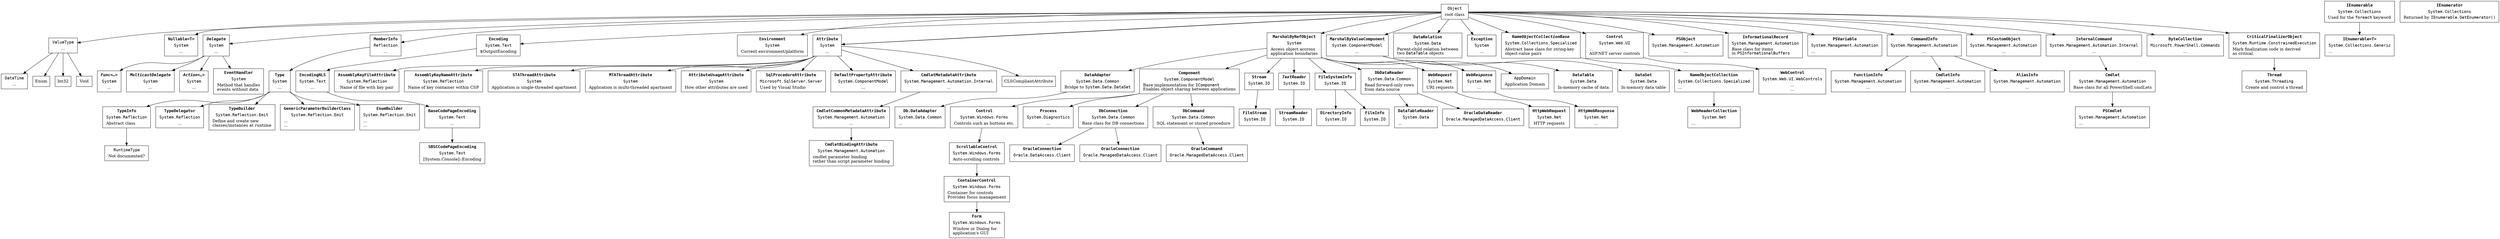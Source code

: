 digraph hierarchy {

    node [ shape=box ]
   
    System_Object[ label=< <table border="0"><tr><td align="text"><font face="Courier">Object</font></td></tr><tr><td align="text">root class<br align="left"/></td></tr></table> > ];


    System_ValueType [ label=< <table border="0"><tr><td align="text"><font face="Courier">ValueType</font></td></tr><tr><td>…</td></tr></table> > ];

    System_Object -> System_ValueType;

    System_Nullable [ label=< <table border="0"> // {
       <tr><td align="text"><font face="Courier"><b>Nullable&lt;T&gt;</b></font></td></tr>
       <tr><td><font face="Courier">System</font></td></tr>
       <tr><td align="text">…</td></tr></table> > ];

    System_Object -> System_Nullable // }

    System_Delegate [ label=< <table border="0"> // {
       <tr><td align="text"><font face="Courier"><b><i>Delegate</i></b></font></td></tr>
       <tr><td><font face="Courier">System</font></td></tr>
       <tr><td align="text">…</td></tr></table> > ];

    System_Object -> System_Delegate // }

    System_Reflection_Memberinfo [ label=< <table border="0"> // {
       <tr><td align="text"><font face="Courier"><b>MemberInfo</b></font></td></tr>
       <tr><td align="text"><font face="Courier">Reflection</font></td></tr>
       <tr><td>…</td></tr></table> > ];

    System_Object -> System_Reflection_Memberinfo; // }

    System_Text_Encoding [ label=< <table border="0"> // {
       <tr><td align="text"><font face="Courier"><b>Encoding</b></font></td></tr>
       <tr><td align="text"><font face="Courier">System.Text</font></td></tr>
       <tr><td align="text">$OutputEncoding<br align="left"/></td></tr></table> > ];

    System_Object -> System_Text_Encoding // }

    System_Environment [ label=< <table border="0"> // {
       <tr><td align="text"><font face="Courier"><b>Environment</b></font></td></tr>
       <tr><td align="text"><font face="Courier">System</font></td></tr>
       <tr><td>Current environment/platform</td></tr></table> > ];

    System_Object -> System_Environment; // }

    System_Attribute [ label=< <table border="0"> // {
       <tr><td align="text"><font face="Courier"><b>Attribute</b></font></td></tr>
       <tr><td align="text"><font face="Courier">System</font></td></tr>
       <tr><td>…</td></tr></table> > ];


    System_Object -> System_Attribute; // }

    System_Reflection_AssemblyKeyFileAttribute [ label=< <table border="0"> // {
       <tr><td align="text"><font face="Courier"><b>AssemblyKeyFileAttribute</b></font></td></tr>
       <tr><td align="text"><font face="Courier">System.Reflection</font></td></tr>
       <tr><td align="text">Name of file with key pair</td></tr></table> > ];

    System_Attribute -> System_Reflection_AssemblyKeyFileAttribute // }

    System_Reflection_AssemblyKeyNameAttribute [ label=< <table border="0"> // {
       <tr><td align="text"><font face="Courier"><b>AssemblyKeyNameAttribute</b></font></td></tr>
       <tr><td align="text"><font face="Courier">System.Reflection</font></td></tr>
       <tr><td align="text">Name of key container within CSP</td></tr></table> > ];

    System_Attribute -> System_Reflection_AssemblyKeyNameAttribute // }

    System_STAThreadAttribute [ label=< <table border="0"> // {
       <tr><td align="text"><font face="Courier"><b>STAThreadAttribute</b></font></td></tr>
       <tr><td align="text"><font face="Courier">System</font></td></tr>
       <tr><td align="text">Application is single-threaded apartment<br align="left"/></td></tr></table> > ];


    System_Attribute -> System_STAThreadAttribute; // }

    System_MTAThreadAttribute [ label=< <table border="0"> // {
       <tr><td align="text"><font face="Courier"><b>MTAThreadAttribute</b></font></td></tr>
       <tr><td align="text"><font face="Courier">System</font></td></tr>
       <tr><td align="text">Application is multi-threaded apartment<br align="left"/></td></tr></table> > ];

    System_Attribute -> System_MTAThreadAttribute; // }

    System_AttributeUsageAttribute [ label=< <table border="0"> // {
       <tr><td align="text"><font face="Courier"><b>AttributeUsageAttribute</b></font></td></tr>
       <tr><td align="text"><font face="Courier">System</font></td></tr>
       <tr><td>How other attributes are used</td></tr></table> > ];

    System_Attribute -> System_AttributeUsageAttribute // }

    System_MarshalByRefObject [ label=< <table border="0"> // {
       <tr><td align="text"><font face="Courier"><b>MarshalByRefObject</b></font></td></tr>
       <tr><td align="text"><font face="Courier">System</font></td></tr>
       <tr><td align="text">Access object accross<br align="left"/>application boundaries<br align="left"/></td></tr></table> > ];

    System_Object -> System_MarshalByRefObject; // }

    System_ComponentModel_MarshalByValueComponent [ label=< <table border="0"> // {
       <tr><td align="text"><font face="Courier"><b>MarshalByValueComponent</b></font></td></tr>
       <tr><td align="text"><font face="Courier">System.ComponentModel</font></td></tr>
       <tr><td>…</td></tr></table> > ];

    System_Object -> System_ComponentModel_MarshalByValueComponent // }

    System_Data_Common_DataAdapter [ label=< <table border="0"> // {
       <tr><td align="text"><font face="Courier"><b>DataAdapter</b></font></td></tr>
       <tr><td align="text"><font face="Courier">System.Data.Common</font></td></tr>
       <tr><td align="text">Bridge to <font face="Courier">System.Data.DataSet</font><br align="left"/></td></tr></table> > ];

    System_MarshalByRefObject -> System_Data_Common_DataAdapter // }

    System_Data_Common_DbDataAdapter [ label=< <table border="0"> // {
       <tr><td align="text"><font face="Courier"><b>Db.DataAdapter</b></font></td></tr>
       <tr><td align="text"><font face="Courier">System.Data.Common</font></td></tr>
       <tr><td align="text">…<br align="left"/></td></tr></table> > ];

    System_Data_Common_DataAdapter -> System_Data_Common_DbDataAdapter // }

    System_Data_DataRelation [ label=< <table border="0"> // {
       <tr><td align="text"><font face="Courier"><b>DataRelation</b></font></td></tr>
       <tr><td align="text"><font face="Courier">System.Data</font></td></tr>
       <tr><td>Parent-child relation between<br align="left"/>two <font face="Courier">DataTable</font> objects<br align="left"/></td></tr></table> > ];

    System_Object -> System_Data_DataRelation // }

    Microsoft_SqlServer_Server_SqlProcedureAttribute [ label=< <table border="0"> // {
       <tr><td align="text"><font face="Courier"><b>SqlProcedureAttribute</b></font></td></tr>
       <tr><td align="text"><font face="Courier">Microsoft.SqlServer.Server</font></td></tr>
       <tr><td align="text">Used by Visual Studio<br align="left"/></td></tr></table> > ];

    System_Attribute -> Microsoft_SqlServer_Server_SqlProcedureAttribute // }

    System_DateTime [ label=< <table border="0"><tr><td align="text"><font face="Courier">DateTime</font></td></tr><tr><td>…</td></tr></table> > ];

    System_Enum [ label = "Enum" ];

    System_Int32 [ label = "Int32" ];

    System_Void [ label = "Void" ];


    System_Exception [ label=< <table border="0"> // {
       <tr><td align="text"><font face="Courier"><b>Exception</b></font></td></tr>
       <tr><td align="text"><font face="Courier">System</font></td></tr>
       <tr><td>…</td></tr></table> > ];

    System_Object -> System_Exception // }


    System_Object -> System_Attribute; // }

    System_Func [ label=< <table border="0">
       <tr><td align="text"><font face="Courier"><b><i>Func&lt;…&gt;</i></b></font></td></tr>
       <tr><td><font face="Courier">System</font></td></tr>
       <tr><td align="text">…</td></tr></table> > ];

    System_Delegate -> System_Func;

    System_MulticastDelegate [ label=< <table border="0">
       <tr><td align="text"><font face="Courier"><b><i>MulticastDelegate</i></b></font></td></tr>
       <tr><td><font face="Courier">System</font></td></tr>
       <tr><td align="text">…</td></tr></table> > ];

    System_Delegate -> System_MulticastDelegate;

    System_Action [ label=< <table border="0">
       <tr><td align="text"><font face="Courier"><b><i>Action&lt;…&gt;</i></b></font></td></tr>
       <tr><td><font face="Courier">System</font></td></tr>
       <tr><td align="text">…</td></tr></table> > ];

    System_Delegate -> System_Action;

    System_EventHandler [ label=< <table border="0"> // {
       <tr><td align="text"><font face="Courier"><b>EventHandler</b></font></td></tr>
       <tr><td><font face="Courier">System</font></td></tr>
       <tr><td align="text">Method that handles<br align="left"/>events without data<br align="left"/></td></tr></table> > ];

    System_Delegate -> System_EventHandler // }

    System_Collections_IEnumerable [ label=< <table border="0"> // {
       <tr><td align="text"><font face="Courier"><b>IEnumerable</b></font></td></tr>
       <tr><td><font face="Courier">System.Collections</font></td></tr>
       <tr><td align="text">Used for the <font face="Courier">foreach</font> keyword<br align="left"/></td></tr></table> > ];
    // }

    System_Collections_IEnumerator [ label=< <table border="0">
       <tr><td align="text"><font face="Courier"><b>IEnumerator</b></font></td></tr>
       <tr><td><font face="Courier">System.Collections</font></td></tr>
       <tr><td align="text">Returned by <font face="Courier">IEnumerable.GetEnumerator()</font><br align="left"/></td></tr></table> > ];

    System_Collections_Generic_IEnumerable [ label=< <table border="0"> // {
       <tr><td align="text"><font face="Courier"><b>IEnumerable&lt;T&gt;</b></font></td></tr>
       <tr><td><font face="Courier">System.Collections.Generic</font></td></tr>
       <tr><td align="text">…<br align="left"/></td></tr></table> > ];

    System_Collections_IEnumerable -> System_Collections_Generic_IEnumerable // }

    System_Collections_Specialized_NameObjectCollectionBase [ label=< <table border="0"> // {
       <tr><td align="text"><font face="Courier"><b><i>NameObjectCollectionBase</i></b></font></td></tr>
       <tr><td><font face="Courier">System.Collections.Specialized</font></td></tr>
       <tr><td align="text">Abstract base class for string-key<br align="left"/>object-value pairs<br align="left"/></td></tr></table> > ];

    System_Object -> System_Collections_Specialized_NameObjectCollectionBase // }

    System_Collections_Specialized_NameObjectCollection [ label=< <table border="0"> // {
       <tr><td align="text"><font face="Courier"><b>NameObjectCollection</b></font></td></tr>
       <tr><td><font face="Courier">System.Collections.Specialized</font></td></tr>
       <tr><td align="text">…<br align="left"/></td></tr> </table> > ]

    System_Collections_Specialized_NameObjectCollectionBase -> System_Collections_Specialized_NameObjectCollection // }

    System_Net_WebHeaderCollection [ label=< <table border="0"> // {
       <tr><td align="text"><font face="Courier"><b>WebHeaderCollection</b></font></td></tr>
       <tr><td><font face="Courier">System.Net</font></td></tr>
       <tr><td align="text">…<br align="left"/></td></tr> </table> > ]

   System_Collections_Specialized_NameObjectCollection -> System_Net_WebHeaderCollection // }

    System_Reflection_TypeInfo [ label=< <table border="0"> // {
       <tr><td align="text"><font face="Courier"><b>TypeInfo</b></font></td></tr>
       <tr><td><font face="Courier">System.Reflection</font></td></tr>
       <tr><td align="text">Abstract class<br align="left"/></td></tr></table> > ];

    System_Type -> System_Reflection_TypeInfo; // }

    System_Reflection_TypeDelegator [ label=< <table border="0">
       <tr><td align="text"><font face="Courier"><b>TypeDelegator</b></font></td></tr>
       <tr><td align="text"><font face="Courier">System.Reflection</font></td></tr>
       <tr><td>…</td></tr></table> > ];

    System_Reflection_Emit_TypeBuilder [ label=< <table border="0">
       <tr><td align="text"><font face="Courier"><b>TypeBuilder</b></font></td></tr>
       <tr><td align="text"><font face="Courier">System.Reflection.Emit</font></td></tr>
       <tr><td align="text">Define and create new<br align="left"/>classes/instances at runtime<br align="left"/></td></tr>
    </table> > ];

    System_Reflection_Emit_GenericTypeParameterBuilderClass [ label=< <table border="0">
       <tr><td align="text"><font face="Courier"><b>GenericParameterBuilderClass</b></font></td></tr>
       <tr><td align="text"><font face="Courier">System.Reflection.Emit</font></td></tr>
       <tr><td align="text">…<br align="left"/>…<br align="left"/></td></tr>
    </table> > ];

    System_Reflection_Emit_EnumBuilder [ label=< <table border="0">
       <tr><td align="text"><font face="Courier"><b>EnumBuilder</b></font></td></tr>
       <tr><td align="text"><font face="Courier">System.Reflection.Emit</font></td></tr>
       <tr><td align="text">…<br align="left"/>…<br align="left"/></td></tr>
    </table> > ];

    System_Type [ label=< <table border="0">
       <tr><td align="text"><font face="Courier"><b>Type</b></font></td></tr>
       <tr><td align="text"><font face="Courier">System</font></td></tr>
       <tr><td>…</td></tr></table> > ];


    System_Text_EncodingNLS [ label=< <table border="0">
       <tr><td align="text"><font face="Courier"><b>EncodingNLS</b></font></td></tr>
       <tr><td align="text"><font face="Courier">System.Text</font></td></tr>
       <tr><td>…</td></tr></table> > ];

    System_Text_Encoding -> System_Text_EncodingNLS

    System_Text_BaseCodePageEncoding [ label=< <table border="0">
       <tr><td align="text"><font face="Courier"><b>BaseCodePageEncoding</b></font></td></tr>
       <tr><td align="text"><font face="Courier">System.Text</font></td></tr>
       <tr><td>…</td></tr></table> > ];

    System_Text_EncodingNLS -> System_Text_BaseCodePageEncoding

    System_Text_SBSCCodePageEncoding [ label=< <table border="0">
       <tr><td align="text"><font face="Courier"><b>SBSCCodePageEncoding</b></font></td></tr>
       <tr><td align="text"><font face="Courier">System.Text</font></td></tr>
       <tr><td align="text">[System.Console]::Encoding</td></tr></table> > ];

    System_Text_BaseCodePageEncoding -> System_Text_SBSCCodePageEncoding

    System_Type -> System_Reflection_TypeDelegator;
    System_Type -> System_Reflection_Emit_TypeBuilder;
    System_Type -> System_Reflection_Emit_GenericTypeParameterBuilderClass;
    System_Type -> System_Reflection_Emit_EnumBuilder;




    System_DefaultPropertyAttribute [ label=< <table border="0">
       <tr><td align="text"><font face="Courier"><b>DefaultPropertyAttribute</b></font></td></tr>
       <tr><td align="text"><font face="Courier">System.ComponentModel</font></td></tr>
       <tr><td>…</td></tr></table> > ];





    System_Data_DataTable [ label=< <table border="0">
       <tr><td align="text"><font face="Courier"><b>DataTable</b></font></td></tr>
       <tr><td align="text"><font face="Courier">System.Data</font></td></tr>
       <tr><td>In-memory cache of data<br align="left"/></td></tr></table> > ];

    System_ComponentModel_MarshalByValueComponent-> System_Data_DataTable;


    System_Web_UI_WebControls_WebControl [ label=< <table border="0">
       <tr><td align="text"><font face="Courier"><b>WebControl</b></font></td></tr>
       <tr><td align="text"><font face="Courier">System.Web.UI.WebControls</font></td></tr>
       <tr><td>…<br align="left"/>…</td></tr></table> > ];

    System_Web_UI_Control -> System_Web_UI_WebControls_WebControl

    System_Windows_Forms_Control [ label=< <table border="0"> // {
       <tr><td align="text"><font face="Courier"><b>Control</b></font></td></tr>
       <tr><td align="text"><font face="Courier">System.Windows.Forms</font></td></tr>
       <tr><td>Controls such as buttons etc.<br align="left"/></td></tr></table> > ];

    System_ComponentModel_Component -> System_Windows_Forms_Control // }

    System_Windows_Forms_ScrollableControl [ label=< <table border="0"> // {
       <tr><td align="text"><font face="Courier"><b>ScrollableControl</b></font></td></tr>
       <tr><td align="text"><font face="Courier">System.Windows.Forms</font></td></tr>
       <tr><td align="text">Auto-scrolling controls<br align="left"/></td></tr></table> > ];

    System_Windows_Forms_Control -> System_Windows_Forms_ScrollableControl // }

    System_Windows_Forms_ContainerControl [ label=< <table border="0"> // {
       <tr><td align="text"><font face="Courier"><b>ContainerControl</b></font></td></tr>
       <tr><td align="text"><font face="Courier">System.Windows.Forms</font></td></tr>
       <tr><td align="text">Container for controls<br align="left"/>Provides focus management<br align="left"/></td></tr></table> > ];

    System_Windows_Forms_ScrollableControl -> System_Windows_Forms_ContainerControl // }

    System_Windows_Forms_Form [ label=< <table border="0"> // {
       <tr><td align="text"><font face="Courier"><b>Form</b></font></td></tr>
       <tr><td align="text"><font face="Courier">System.Windows.Forms</font></td></tr>
       <tr><td align="text">Window or Dialog for<br align="left"/>application's GUI<br align="left"/></td></tr></table> > ];

    System_Windows_Forms_ContainerControl -> System_Windows_Forms_Form // }

    System_Data_DataSet [ label=< <table border="0">
       <tr><td align="text"><font face="Courier"><b>DataSet</b></font></td></tr>
       <tr><td align="text"><font face="Courier">System.Data</font></td></tr>
       <tr><td>In-memory data table</td></tr></table> > ];

    System_ComponentModel_MarshalByValueComponent-> System_Data_DataSet;

    System_Management_Automation_PSObject [ label=< <table border="0"> // {
       <tr><td align="text"><font face="Courier"><b>PSObject</b></font></td></tr>
       <tr><td align="text"><font face="Courier">System.Management.Automation</font></td></tr>
       <tr><td>…</td></tr></table> > ];

    System_Object -> System_Management_Automation_PSObject; // }

    System_Management_Automation_InformationalRecord [ label=< <table border="0"> // {
       <tr><td align="text"><font face="Courier"><b>InformationalRecord</b></font></td></tr>
       <tr><td align="text"><font face="Courier">System.Management.Automation</font></td></tr>
       <tr><td align="text">Base class for items<br align="left"/>in <font face="Courier">PSInformationalBuffers<br align="left"/></font></td></tr></table> > ];

    System_Object -> System_Management_Automation_InformationalRecord; // }

    System_Management_Automation_PSVariable [ label=< <table border="0">
       <tr><td align="text"><font face="Courier"><b>PSVariable</b></font></td></tr>
       <tr><td align="text"><font face="Courier">System.Management.Automation</font></td></tr>
       <tr><td align="text">…<br align="left"/></td></tr></table> > ];

    System_Object -> System_Management_Automation_PSVariable

    System_Management_Automation_CommandInfo [ label=< <table border="0"> // {
       <tr><td align="text"><font face="Courier"><b>CommandInfo</b></font></td></tr>
       <tr><td align="text"><font face="Courier">System.Management.Automation</font></td></tr>
       <tr><td>…</td></tr></table> > ];

    System_Object -> System_Management_Automation_CommandInfo // }

    System_Management_Automation_FunctionInfo [ label=< <table border="0"> // {
       <tr><td align="text"><font face="Courier"><b>FunctionInfo</b></font></td></tr>
       <tr><td align="text"><font face="Courier">System.Management.Automation</font></td></tr>
       <tr><td>…</td></tr></table> > ];

    System_Management_Automation_CommandInfo -> System_Management_Automation_FunctionInfo // }

    System_Management_Automation_CmdletInfo [ label=< <table border="0"> // {
       <tr><td align="text"><font face="Courier"><b>CmdletInfo</b></font></td></tr>
       <tr><td align="text"><font face="Courier">System.Management.Automation</font></td></tr>
       <tr><td>…</td></tr></table> > ];

    System_Management_Automation_CommandInfo -> System_Management_Automation_CmdletInfo // }

    System_Web_UI_Control [ label=< <table border="0">
       <tr><td align="text"><font face="Courier"><b>Control</b></font></td></tr>
       <tr><td align="text"><font face="Courier">System.Web.UI</font></td></tr>
       <tr><td>…<br align="left"/>ASP.NET server controls</td></tr></table> > ];

    System_Object -> System_Web_UI_Control

    System_Management_Automation_AliasInfo [ label=< <table border="0">
       <tr><td align="text"><font face="Courier"><b>AliasInfo</b></font></td></tr>
       <tr><td align="text"><font face="Courier">System.Management.Automation</font></td></tr>
       <tr><td>…</td></tr></table> > ];

    System_Management_Automation_CommandInfo -> System_Management_Automation_AliasInfo

    System_Management_Automation_PSCustomObject [ label=< <table border="0">
       <tr><td align="text"><font face="Courier"><b>PSCustomObject</b></font></td></tr>
       <tr><td align="text"><font face="Courier">System.Management.Automation</font></td></tr>
       <tr><td>…</td></tr></table> > ];

    System_Management_Automation_Internal_CmdletMetadataAttribute [ label=< <table border="0"> // {
       <tr><td align="text"><font face="Courier"><b>CmdletMetadataAttribute</b></font></td></tr>
       <tr><td align="text"><font face="Courier">System.Management.Automation.Internal</font></td></tr>
       <tr><td>…</td></tr></table> > ];

    System_Attribute -> System_Management_Automation_Internal_CmdletMetadataAttribute // }

    System_Management_Automation_CmdletCommonMetadataAttribute [ label=< <table border="0"> // {
       <tr><td align="text"><font face="Courier"><b>CmdletCommonMetadataAttribute</b></font></td></tr>
       <tr><td align="text"><font face="Courier">System.Management.Automation</font></td></tr>
       <tr><td>…</td></tr></table> > ];

    System_Management_Automation_Internal_CmdletMetadataAttribute -> System_Management_Automation_CmdletCommonMetadataAttribute // }

    System_Management_Automation_CmdletBindingAttribute [ label=< <table border="0"> // {
       <tr><td align="text"><font face="Courier"><b>CmdletBindingAttribute</b></font></td></tr>
       <tr><td align="text"><font face="Courier">System.Management.Automation</font></td></tr>
       <tr><td align="text">cmdlet parameter binding<br align="left"/>rather than script parameter binding<br align="left"/></td></tr></table> > ];

    System_Management_Automation_CmdletCommonMetadataAttribute -> System_Management_Automation_CmdletBindingAttribute // }

    System_ComponentModel_Component [ label=< <table border="0"> // {
       <tr><td align="text"><font face="Courier"><b>Component</b></font></td></tr>
       <tr><td align="text"><font face="Courier">System.ComponentModel</font></td></tr>
       <tr><td align="text">Base implementation for <font face="monospace">IComponent</font><br align="left"/>Enables object sharing between applications<br align="left"/></td></tr></table> > ];

    System_MarshalByRefObject -> System_ComponentModel_Component // }

    System_Diagnosticts_Process [ label=< <table border="0"> // {
       <tr><td align="text"><font face="Courier"><b>Process</b></font></td></tr>
       <tr><td align="text"><font face="Courier">System.Diagnostics</font></td></tr>
       <tr><td>…</td></tr></table> > ];

    System_ComponentModel_Component -> System_Diagnosticts_Process // }

    System_Data_Common_DbConnection [ label=< <table border="0">
       <tr><td align="text"><font face="Courier"><b>DbConnection</b></font></td></tr>
       <tr><td align="text"><font face="Courier">System.Data.Common</font></td></tr>
       <tr><td>Base class for DB connections</td></tr></table> > ];

    System_Data_Common_DbCommand [ label=< <table border="0">
       <tr><td align="text"><font face="Courier"><b>DbCommand</b></font></td></tr>
       <tr><td align="text"><font face="Courier">System.Data.Common</font></td></tr>
       <tr><td>SQL statement or stored procedure</td></tr></table> > ];

    System_IO_Stream [ label=< <table border="0"> // {
       <tr><td align="text"><font face="Courier"><b>Stream</b></font></td></tr>
       <tr><td align="text"><font face="Courier">System.IO</font></td></tr>
       <tr><td></td></tr></table> > ];

    System_MarshalByRefObject -> System_IO_Stream // }

    System_IO_FileStream [ label=< <table border="0"> // {
       <tr><td align="text"><font face="Courier"><b>FileStream</b></font></td></tr>
       <tr><td align="text"><font face="Courier">System.IO</font></td></tr>
       <tr><td></td></tr></table> > ];

    System_IO_Stream -> System_IO_FileStream // }

    System_IO_TextReader [ label=< <table border="0"> // {
       <tr><td align="text"><font face="Courier"><b><i>TextReader</i></b></font></td></tr>
       <tr><td align="text"><font face="Courier">System.IO</font></td></tr>
       <tr><td></td></tr></table> > ];

    System_MarshalByRefObject -> System_IO_TextReader // }

    System_IO_StreamReader [ label=< <table border="0"> // {
       <tr><td align="text"><font face="Courier"><b>StreamReader</b></font></td></tr>
       <tr><td align="text"><font face="Courier">System.IO</font></td></tr>
       <tr><td></td></tr></table> > ];

    System_IO_TextReader -> System_IO_StreamReader // }

    System_IO_FileSystemInfo [ label=< <table border="0">
       <tr><td align="text"><font face="Courier"><b>FileSystemInfo</b></font></td></tr>
       <tr><td align="text"><font face="Courier">System.IO</font></td></tr>
       <tr><td></td></tr></table> > ];

    System_MarshalByRefObject -> System_IO_FileSystemInfo

    System_IO_DirectoryInfo [ label=< <table border="0">
       <tr><td align="text"><font face="Courier"><b>DirectoryInfo</b></font></td></tr>
       <tr><td align="text"><font face="Courier">System.IO</font></td></tr>
       <tr><td></td></tr></table> > ];

    System_IO_FileSystemInfo -> System_IO_DirectoryInfo

    System_IO_FileInfo [ label=< <table border="0">
       <tr><td align="text"><font face="Courier"><b>FileInfo</b></font></td></tr>
       <tr><td align="text"><font face="Courier">System.IO</font></td></tr>
       <tr><td></td></tr></table> > ];

    System_IO_FileSystemInfo -> System_IO_FileInfo

    System_Data_Common_DbDataReader [ label=< <table border="0">
       <tr><td align="text"><font face="Courier"><b>DbDataReader</b></font></td></tr>
       <tr><td align="text"><font face="Courier">System.Data.Common</font></td></tr>
       <tr><td align="text">Read forward-only rows<br align="left"/>from data source<br align="left"/></td></tr></table> > ];

    System_MarshalByRefObject -> System_Data_Common_DbDataReader

    System_Data_DataTableReader [ label=< <table border="0">
       <tr><td align="text"><font face="Courier"><b>DataTableReader</b></font></td></tr>
       <tr><td align="text"><font face="Courier">System.Data</font></td></tr>
       <tr><td align="text">…<br align="left"/></td></tr></table> > ];

    System_Data_Common_DbDataReader -> System_Data_DataTableReader

    System_Net_WebRequest [ label=< <table border="0">
       <tr><td align="text"><font face="Courier"><b><i>WebRequest</i></b></font></td></tr>
       <tr><td align="text"><font face="Courier">System.Net</font></td></tr>
       <tr><td align="text">URI requests</td></tr></table> > ];

    System_MarshalByRefObject -> System_Net_WebRequest

    System_Net_WebResponse [ label=< <table border="0">
       <tr><td align="text"><font face="Courier"><b><i>WebResponse</i></b></font></td></tr>
       <tr><td align="text"><font face="Courier">System.Net</font></td></tr>
       <tr><td align="text">…</td></tr></table> > ];

    System_MarshalByRefObject -> System_Net_WebResponse

    System_Net_HttpWebResponse [ label=< <table border="0">
       <tr><td align="text"><font face="Courier"><b>HttpWebResponse</b></font></td></tr>
       <tr><td align="text"><font face="Courier">System.Net</font></td></tr>
       <tr><td align="text">…</td></tr></table> > ];

    System_Net_WebResponse -> System_Net_HttpWebResponse

    System_Net_HttpWebRequest [ label=< <table border="0">
       <tr><td align="text"><font face="Courier"><b>HttpWebRequest</b></font></td></tr>
       <tr><td align="text"><font face="Courier">System.Net</font></td></tr>
       <tr><td align="text">HTTP requests</td></tr></table> > ];

    System_Net_WebRequest -> System_Net_HttpWebRequest

    Oracle_DataAccess_Client_OracleConnection [ label=< <table border="0">
       <tr><td align="text"><font face="Courier"><b>OracleConnection</b></font></td></tr>
       <tr><td align="text"><font face="Courier">Oracle.DataAccess.Client</font></td></tr>
       <tr><td></td></tr></table> > ];

    Oracle_ManagedDataAccess_Client_OracleConnection [ label=< <table border="0">
       <tr><td align="text"><font face="Courier"><b>OracleConnection</b></font></td></tr>
       <tr><td align="text"><font face="Courier">Oracle.ManagedDataAccess.Client</font></td></tr>
       <tr><td></td></tr></table> > ];

    Oracle_ManagedDataAccess_Client_OracleCommand [ label=< <table border="0">
       <tr><td align="text"><font face="Courier"><b>OracleCommand</b></font></td></tr>
       <tr><td align="text"><font face="Courier">Oracle.ManagedDataAccess.Client</font></td></tr>
       <tr><td></td></tr></table> > ];

    Oracle_ManagedDataAccess_Client_OracleDataReader [ label=< <table border="0">
       <tr><td align="text"><font face="Courier"><b>OracleDataReader</b></font></td></tr>
       <tr><td align="text"><font face="Courier">Oracle.ManagedDataAccess.Client</font></td></tr>
       <tr><td></td></tr></table> > ];

    System_Data_Common_DbDataReader -> Oracle_ManagedDataAccess_Client_OracleDataReader

    System_Management_Automation_Cmdlet [ label=< <table border="0">
       <tr><td align="text"><font face="Courier"><b>Cmdlet</b></font></td></tr>
       <tr><td align="text"><font face="Courier">System.Management.Automation</font></td></tr>
       <tr><td align="text">Base class for all PowerShell cmdLets<br align="left"/></td></tr></table> > ];

    System_Management_Automation_PSCmdlet [ label=< <table border="0">
       <tr><td align="text"><font face="Courier"><b>PSCmdlet</b></font></td></tr>
       <tr><td align="text"><font face="Courier">System.Management.Automation</font></td></tr>
       <tr><td align="text">…<br align="left"/></td></tr></table> > ];


    System_Management_Automation_Internal_InternalCommand [ label=< <table border="0">
       <tr><td align="text"><font face="Courier"><b>InternalCommand</b></font></td></tr>
       <tr><td align="text"><font face="Courier">System.Management.Automation.Internal</font></td></tr>
       <tr><td>…</td></tr></table> > ];

     System_AppDomain [ label=< <table border="0">
                             <tr><td align="text"><font face="Courier">AppDomain</font></td></tr>
                             <tr><td>Application Domain</td></tr></table> > ];

    Microsoft_PowerShell_Commands_ByteCollection [ label=< <table border="0">
       <tr><td align="text"><font face="Courier"><b>ByteCollection</b></font></td></tr>
       <tr><td align="text"><font face="Courier">Microsoft.PowerShell.Commands</font></td></tr>
       <tr><td>…</td></tr></table> > ];

    System_Object -> Microsoft_PowerShell_Commands_ByteCollection


    System_CLSCompliantAttribute [ label = "CLSCompliantAttribute" ];

    System_ValueType -> System_Enum;
    System_ValueType -> System_DateTime;

    System_ValueType -> System_Int32;

    System_ValueType -> System_Void;



    System_Attribute -> System_CLSCompliantAttribute;
    System_Attribute -> System_DefaultPropertyAttribute;

    System_Reflection_Memberinfo -> System_Type;

    System_RuntimeType [ label=< <table border="0"><tr><td align="text"><font face="Courier">RuntimeType</font></td></tr><tr><td>Not documented?</td></tr></table> > ];
    System_Reflection_TypeInfo -> System_RuntimeType;


    System_Runtime_ConstrainedExecution_CriticalFinalizerObject [ label=< <table border="0"> // {
       <tr><td align="text"><font face="Courier"><b>CriticalFinalizerObject</b></font></td></tr>
       <tr><td align="text"><font face="Courier">System.Runtime.ConstrainedExecution</font></td></tr>
       <tr><td align="text">Mark finalization code in derived<br align="left"/>as critical.<br align="left"/></td></tr></table> > ];

    System_Object -> System_Runtime_ConstrainedExecution_CriticalFinalizerObject // }

    System_Threading_Thread[ label=< <table border="0"> // {
       <tr><td align="text"><font face="Courier"><b>Thread</b></font></td></tr>
       <tr><td align="text"><font face="Courier">System.Threading</font></td></tr>
       <tr><td align="text">Create and control a thread<br align="left"/></td></tr></table> > ];

    System_Runtime_ConstrainedExecution_CriticalFinalizerObject -> System_Threading_Thread // }


    System_Object -> System_Management_Automation_PSCustomObject;


   System_MarshalByRefObject -> System_AppDomain;

   System_Object -> System_Management_Automation_Internal_InternalCommand
   System_Management_Automation_Internal_InternalCommand -> System_Management_Automation_Cmdlet
   System_Management_Automation_Cmdlet -> System_Management_Automation_PSCmdlet

   System_ComponentModel_Component -> System_Data_Common_DbConnection
   System_Data_Common_DbConnection -> Oracle_DataAccess_Client_OracleConnection
   System_Data_Common_DbConnection -> Oracle_ManagedDataAccess_Client_OracleConnection

   System_ComponentModel_Component -> System_Data_Common_DbCommand
   System_Data_Common_DbCommand -> Oracle_ManagedDataAccess_Client_OracleCommand

}
